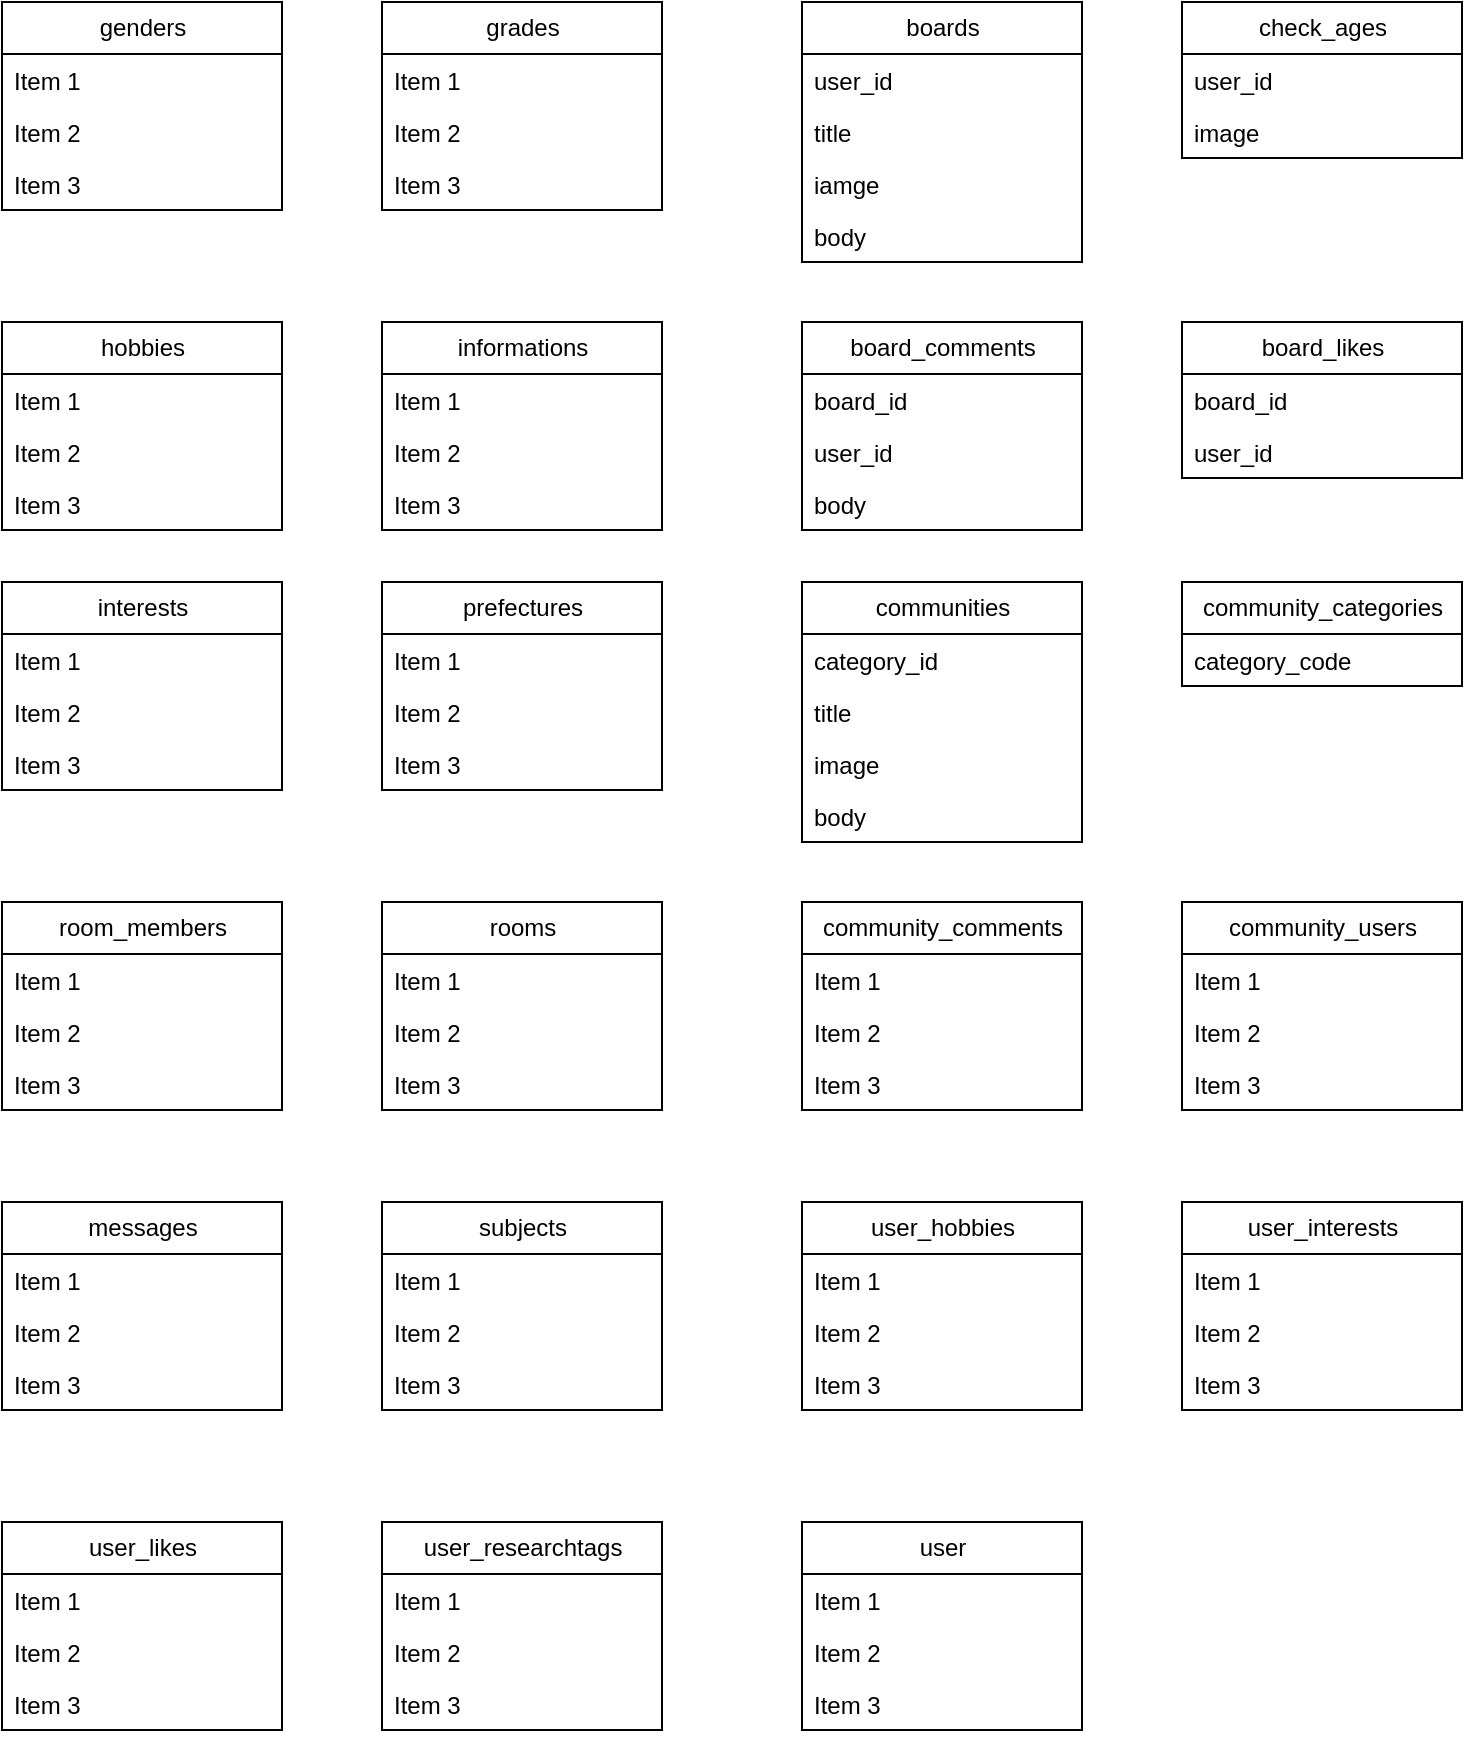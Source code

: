 <mxfile version="21.6.9" type="github">
  <diagram name="ページ1" id="6iewMTlWC3NffTtaYx-6">
    <mxGraphModel dx="1816" dy="517" grid="1" gridSize="10" guides="1" tooltips="1" connect="1" arrows="1" fold="1" page="1" pageScale="1" pageWidth="827" pageHeight="1169" math="0" shadow="0">
      <root>
        <mxCell id="0" />
        <mxCell id="1" parent="0" />
        <mxCell id="muuuqwQ-U8elbr1STzxw-1" value="board_comments" style="swimlane;fontStyle=0;childLayout=stackLayout;horizontal=1;startSize=26;fillColor=none;horizontalStack=0;resizeParent=1;resizeParentMax=0;resizeLast=0;collapsible=1;marginBottom=0;html=1;" vertex="1" parent="1">
          <mxGeometry x="330" y="280" width="140" height="104" as="geometry" />
        </mxCell>
        <mxCell id="muuuqwQ-U8elbr1STzxw-2" value="board_id" style="text;strokeColor=none;fillColor=none;align=left;verticalAlign=top;spacingLeft=4;spacingRight=4;overflow=hidden;rotatable=0;points=[[0,0.5],[1,0.5]];portConstraint=eastwest;whiteSpace=wrap;html=1;" vertex="1" parent="muuuqwQ-U8elbr1STzxw-1">
          <mxGeometry y="26" width="140" height="26" as="geometry" />
        </mxCell>
        <mxCell id="muuuqwQ-U8elbr1STzxw-3" value="user_id" style="text;strokeColor=none;fillColor=none;align=left;verticalAlign=top;spacingLeft=4;spacingRight=4;overflow=hidden;rotatable=0;points=[[0,0.5],[1,0.5]];portConstraint=eastwest;whiteSpace=wrap;html=1;" vertex="1" parent="muuuqwQ-U8elbr1STzxw-1">
          <mxGeometry y="52" width="140" height="26" as="geometry" />
        </mxCell>
        <mxCell id="muuuqwQ-U8elbr1STzxw-4" value="body" style="text;strokeColor=none;fillColor=none;align=left;verticalAlign=top;spacingLeft=4;spacingRight=4;overflow=hidden;rotatable=0;points=[[0,0.5],[1,0.5]];portConstraint=eastwest;whiteSpace=wrap;html=1;" vertex="1" parent="muuuqwQ-U8elbr1STzxw-1">
          <mxGeometry y="78" width="140" height="26" as="geometry" />
        </mxCell>
        <mxCell id="muuuqwQ-U8elbr1STzxw-5" value="board_likes" style="swimlane;fontStyle=0;childLayout=stackLayout;horizontal=1;startSize=26;fillColor=none;horizontalStack=0;resizeParent=1;resizeParentMax=0;resizeLast=0;collapsible=1;marginBottom=0;html=1;" vertex="1" parent="1">
          <mxGeometry x="520" y="280" width="140" height="78" as="geometry" />
        </mxCell>
        <mxCell id="muuuqwQ-U8elbr1STzxw-6" value="board_id" style="text;strokeColor=none;fillColor=none;align=left;verticalAlign=top;spacingLeft=4;spacingRight=4;overflow=hidden;rotatable=0;points=[[0,0.5],[1,0.5]];portConstraint=eastwest;whiteSpace=wrap;html=1;" vertex="1" parent="muuuqwQ-U8elbr1STzxw-5">
          <mxGeometry y="26" width="140" height="26" as="geometry" />
        </mxCell>
        <mxCell id="muuuqwQ-U8elbr1STzxw-7" value="user_id" style="text;strokeColor=none;fillColor=none;align=left;verticalAlign=top;spacingLeft=4;spacingRight=4;overflow=hidden;rotatable=0;points=[[0,0.5],[1,0.5]];portConstraint=eastwest;whiteSpace=wrap;html=1;" vertex="1" parent="muuuqwQ-U8elbr1STzxw-5">
          <mxGeometry y="52" width="140" height="26" as="geometry" />
        </mxCell>
        <mxCell id="muuuqwQ-U8elbr1STzxw-9" value="check_ages" style="swimlane;fontStyle=0;childLayout=stackLayout;horizontal=1;startSize=26;fillColor=none;horizontalStack=0;resizeParent=1;resizeParentMax=0;resizeLast=0;collapsible=1;marginBottom=0;html=1;" vertex="1" parent="1">
          <mxGeometry x="520" y="120" width="140" height="78" as="geometry" />
        </mxCell>
        <mxCell id="muuuqwQ-U8elbr1STzxw-10" value="user_id" style="text;strokeColor=none;fillColor=none;align=left;verticalAlign=top;spacingLeft=4;spacingRight=4;overflow=hidden;rotatable=0;points=[[0,0.5],[1,0.5]];portConstraint=eastwest;whiteSpace=wrap;html=1;" vertex="1" parent="muuuqwQ-U8elbr1STzxw-9">
          <mxGeometry y="26" width="140" height="26" as="geometry" />
        </mxCell>
        <mxCell id="muuuqwQ-U8elbr1STzxw-11" value="image" style="text;strokeColor=none;fillColor=none;align=left;verticalAlign=top;spacingLeft=4;spacingRight=4;overflow=hidden;rotatable=0;points=[[0,0.5],[1,0.5]];portConstraint=eastwest;whiteSpace=wrap;html=1;" vertex="1" parent="muuuqwQ-U8elbr1STzxw-9">
          <mxGeometry y="52" width="140" height="26" as="geometry" />
        </mxCell>
        <mxCell id="muuuqwQ-U8elbr1STzxw-13" value="boards" style="swimlane;fontStyle=0;childLayout=stackLayout;horizontal=1;startSize=26;fillColor=none;horizontalStack=0;resizeParent=1;resizeParentMax=0;resizeLast=0;collapsible=1;marginBottom=0;html=1;" vertex="1" parent="1">
          <mxGeometry x="330" y="120" width="140" height="130" as="geometry">
            <mxRectangle x="330" y="120" width="80" height="30" as="alternateBounds" />
          </mxGeometry>
        </mxCell>
        <mxCell id="muuuqwQ-U8elbr1STzxw-14" value="user_id" style="text;strokeColor=none;fillColor=none;align=left;verticalAlign=top;spacingLeft=4;spacingRight=4;overflow=hidden;rotatable=0;points=[[0,0.5],[1,0.5]];portConstraint=eastwest;whiteSpace=wrap;html=1;" vertex="1" parent="muuuqwQ-U8elbr1STzxw-13">
          <mxGeometry y="26" width="140" height="26" as="geometry" />
        </mxCell>
        <mxCell id="muuuqwQ-U8elbr1STzxw-15" value="title" style="text;strokeColor=none;fillColor=none;align=left;verticalAlign=top;spacingLeft=4;spacingRight=4;overflow=hidden;rotatable=0;points=[[0,0.5],[1,0.5]];portConstraint=eastwest;whiteSpace=wrap;html=1;" vertex="1" parent="muuuqwQ-U8elbr1STzxw-13">
          <mxGeometry y="52" width="140" height="26" as="geometry" />
        </mxCell>
        <mxCell id="muuuqwQ-U8elbr1STzxw-16" value="iamge" style="text;strokeColor=none;fillColor=none;align=left;verticalAlign=top;spacingLeft=4;spacingRight=4;overflow=hidden;rotatable=0;points=[[0,0.5],[1,0.5]];portConstraint=eastwest;whiteSpace=wrap;html=1;" vertex="1" parent="muuuqwQ-U8elbr1STzxw-13">
          <mxGeometry y="78" width="140" height="26" as="geometry" />
        </mxCell>
        <mxCell id="muuuqwQ-U8elbr1STzxw-101" value="body" style="text;strokeColor=none;fillColor=none;align=left;verticalAlign=top;spacingLeft=4;spacingRight=4;overflow=hidden;rotatable=0;points=[[0,0.5],[1,0.5]];portConstraint=eastwest;whiteSpace=wrap;html=1;" vertex="1" parent="muuuqwQ-U8elbr1STzxw-13">
          <mxGeometry y="104" width="140" height="26" as="geometry" />
        </mxCell>
        <mxCell id="muuuqwQ-U8elbr1STzxw-17" value="community_users" style="swimlane;fontStyle=0;childLayout=stackLayout;horizontal=1;startSize=26;fillColor=none;horizontalStack=0;resizeParent=1;resizeParentMax=0;resizeLast=0;collapsible=1;marginBottom=0;html=1;" vertex="1" parent="1">
          <mxGeometry x="520" y="570" width="140" height="104" as="geometry" />
        </mxCell>
        <mxCell id="muuuqwQ-U8elbr1STzxw-18" value="Item 1" style="text;strokeColor=none;fillColor=none;align=left;verticalAlign=top;spacingLeft=4;spacingRight=4;overflow=hidden;rotatable=0;points=[[0,0.5],[1,0.5]];portConstraint=eastwest;whiteSpace=wrap;html=1;" vertex="1" parent="muuuqwQ-U8elbr1STzxw-17">
          <mxGeometry y="26" width="140" height="26" as="geometry" />
        </mxCell>
        <mxCell id="muuuqwQ-U8elbr1STzxw-19" value="Item 2" style="text;strokeColor=none;fillColor=none;align=left;verticalAlign=top;spacingLeft=4;spacingRight=4;overflow=hidden;rotatable=0;points=[[0,0.5],[1,0.5]];portConstraint=eastwest;whiteSpace=wrap;html=1;" vertex="1" parent="muuuqwQ-U8elbr1STzxw-17">
          <mxGeometry y="52" width="140" height="26" as="geometry" />
        </mxCell>
        <mxCell id="muuuqwQ-U8elbr1STzxw-20" value="Item 3" style="text;strokeColor=none;fillColor=none;align=left;verticalAlign=top;spacingLeft=4;spacingRight=4;overflow=hidden;rotatable=0;points=[[0,0.5],[1,0.5]];portConstraint=eastwest;whiteSpace=wrap;html=1;" vertex="1" parent="muuuqwQ-U8elbr1STzxw-17">
          <mxGeometry y="78" width="140" height="26" as="geometry" />
        </mxCell>
        <mxCell id="muuuqwQ-U8elbr1STzxw-21" value="community_comments" style="swimlane;fontStyle=0;childLayout=stackLayout;horizontal=1;startSize=26;fillColor=none;horizontalStack=0;resizeParent=1;resizeParentMax=0;resizeLast=0;collapsible=1;marginBottom=0;html=1;" vertex="1" parent="1">
          <mxGeometry x="330" y="570" width="140" height="104" as="geometry" />
        </mxCell>
        <mxCell id="muuuqwQ-U8elbr1STzxw-22" value="Item 1" style="text;strokeColor=none;fillColor=none;align=left;verticalAlign=top;spacingLeft=4;spacingRight=4;overflow=hidden;rotatable=0;points=[[0,0.5],[1,0.5]];portConstraint=eastwest;whiteSpace=wrap;html=1;" vertex="1" parent="muuuqwQ-U8elbr1STzxw-21">
          <mxGeometry y="26" width="140" height="26" as="geometry" />
        </mxCell>
        <mxCell id="muuuqwQ-U8elbr1STzxw-23" value="Item 2" style="text;strokeColor=none;fillColor=none;align=left;verticalAlign=top;spacingLeft=4;spacingRight=4;overflow=hidden;rotatable=0;points=[[0,0.5],[1,0.5]];portConstraint=eastwest;whiteSpace=wrap;html=1;" vertex="1" parent="muuuqwQ-U8elbr1STzxw-21">
          <mxGeometry y="52" width="140" height="26" as="geometry" />
        </mxCell>
        <mxCell id="muuuqwQ-U8elbr1STzxw-24" value="Item 3" style="text;strokeColor=none;fillColor=none;align=left;verticalAlign=top;spacingLeft=4;spacingRight=4;overflow=hidden;rotatable=0;points=[[0,0.5],[1,0.5]];portConstraint=eastwest;whiteSpace=wrap;html=1;" vertex="1" parent="muuuqwQ-U8elbr1STzxw-21">
          <mxGeometry y="78" width="140" height="26" as="geometry" />
        </mxCell>
        <mxCell id="muuuqwQ-U8elbr1STzxw-25" value="communities" style="swimlane;fontStyle=0;childLayout=stackLayout;horizontal=1;startSize=26;fillColor=none;horizontalStack=0;resizeParent=1;resizeParentMax=0;resizeLast=0;collapsible=1;marginBottom=0;html=1;" vertex="1" parent="1">
          <mxGeometry x="330" y="410" width="140" height="130" as="geometry" />
        </mxCell>
        <mxCell id="muuuqwQ-U8elbr1STzxw-26" value="category_id" style="text;strokeColor=none;fillColor=none;align=left;verticalAlign=top;spacingLeft=4;spacingRight=4;overflow=hidden;rotatable=0;points=[[0,0.5],[1,0.5]];portConstraint=eastwest;whiteSpace=wrap;html=1;" vertex="1" parent="muuuqwQ-U8elbr1STzxw-25">
          <mxGeometry y="26" width="140" height="26" as="geometry" />
        </mxCell>
        <mxCell id="muuuqwQ-U8elbr1STzxw-27" value="title" style="text;strokeColor=none;fillColor=none;align=left;verticalAlign=top;spacingLeft=4;spacingRight=4;overflow=hidden;rotatable=0;points=[[0,0.5],[1,0.5]];portConstraint=eastwest;whiteSpace=wrap;html=1;" vertex="1" parent="muuuqwQ-U8elbr1STzxw-25">
          <mxGeometry y="52" width="140" height="26" as="geometry" />
        </mxCell>
        <mxCell id="muuuqwQ-U8elbr1STzxw-28" value="image" style="text;strokeColor=none;fillColor=none;align=left;verticalAlign=top;spacingLeft=4;spacingRight=4;overflow=hidden;rotatable=0;points=[[0,0.5],[1,0.5]];portConstraint=eastwest;whiteSpace=wrap;html=1;" vertex="1" parent="muuuqwQ-U8elbr1STzxw-25">
          <mxGeometry y="78" width="140" height="26" as="geometry" />
        </mxCell>
        <mxCell id="muuuqwQ-U8elbr1STzxw-102" value="body" style="text;strokeColor=none;fillColor=none;align=left;verticalAlign=top;spacingLeft=4;spacingRight=4;overflow=hidden;rotatable=0;points=[[0,0.5],[1,0.5]];portConstraint=eastwest;whiteSpace=wrap;html=1;" vertex="1" parent="muuuqwQ-U8elbr1STzxw-25">
          <mxGeometry y="104" width="140" height="26" as="geometry" />
        </mxCell>
        <mxCell id="muuuqwQ-U8elbr1STzxw-29" value="community_categories" style="swimlane;fontStyle=0;childLayout=stackLayout;horizontal=1;startSize=26;fillColor=none;horizontalStack=0;resizeParent=1;resizeParentMax=0;resizeLast=0;collapsible=1;marginBottom=0;html=1;" vertex="1" parent="1">
          <mxGeometry x="520" y="410" width="140" height="52" as="geometry" />
        </mxCell>
        <mxCell id="muuuqwQ-U8elbr1STzxw-30" value="category_code" style="text;strokeColor=none;fillColor=none;align=left;verticalAlign=top;spacingLeft=4;spacingRight=4;overflow=hidden;rotatable=0;points=[[0,0.5],[1,0.5]];portConstraint=eastwest;whiteSpace=wrap;html=1;" vertex="1" parent="muuuqwQ-U8elbr1STzxw-29">
          <mxGeometry y="26" width="140" height="26" as="geometry" />
        </mxCell>
        <mxCell id="muuuqwQ-U8elbr1STzxw-33" value="genders" style="swimlane;fontStyle=0;childLayout=stackLayout;horizontal=1;startSize=26;fillColor=none;horizontalStack=0;resizeParent=1;resizeParentMax=0;resizeLast=0;collapsible=1;marginBottom=0;html=1;" vertex="1" parent="1">
          <mxGeometry x="-70" y="120" width="140" height="104" as="geometry" />
        </mxCell>
        <mxCell id="muuuqwQ-U8elbr1STzxw-34" value="Item 1" style="text;strokeColor=none;fillColor=none;align=left;verticalAlign=top;spacingLeft=4;spacingRight=4;overflow=hidden;rotatable=0;points=[[0,0.5],[1,0.5]];portConstraint=eastwest;whiteSpace=wrap;html=1;" vertex="1" parent="muuuqwQ-U8elbr1STzxw-33">
          <mxGeometry y="26" width="140" height="26" as="geometry" />
        </mxCell>
        <mxCell id="muuuqwQ-U8elbr1STzxw-35" value="Item 2" style="text;strokeColor=none;fillColor=none;align=left;verticalAlign=top;spacingLeft=4;spacingRight=4;overflow=hidden;rotatable=0;points=[[0,0.5],[1,0.5]];portConstraint=eastwest;whiteSpace=wrap;html=1;" vertex="1" parent="muuuqwQ-U8elbr1STzxw-33">
          <mxGeometry y="52" width="140" height="26" as="geometry" />
        </mxCell>
        <mxCell id="muuuqwQ-U8elbr1STzxw-36" value="Item 3" style="text;strokeColor=none;fillColor=none;align=left;verticalAlign=top;spacingLeft=4;spacingRight=4;overflow=hidden;rotatable=0;points=[[0,0.5],[1,0.5]];portConstraint=eastwest;whiteSpace=wrap;html=1;" vertex="1" parent="muuuqwQ-U8elbr1STzxw-33">
          <mxGeometry y="78" width="140" height="26" as="geometry" />
        </mxCell>
        <mxCell id="muuuqwQ-U8elbr1STzxw-37" value="hobbies" style="swimlane;fontStyle=0;childLayout=stackLayout;horizontal=1;startSize=26;fillColor=none;horizontalStack=0;resizeParent=1;resizeParentMax=0;resizeLast=0;collapsible=1;marginBottom=0;html=1;" vertex="1" parent="1">
          <mxGeometry x="-70" y="280" width="140" height="104" as="geometry" />
        </mxCell>
        <mxCell id="muuuqwQ-U8elbr1STzxw-38" value="Item 1" style="text;strokeColor=none;fillColor=none;align=left;verticalAlign=top;spacingLeft=4;spacingRight=4;overflow=hidden;rotatable=0;points=[[0,0.5],[1,0.5]];portConstraint=eastwest;whiteSpace=wrap;html=1;" vertex="1" parent="muuuqwQ-U8elbr1STzxw-37">
          <mxGeometry y="26" width="140" height="26" as="geometry" />
        </mxCell>
        <mxCell id="muuuqwQ-U8elbr1STzxw-39" value="Item 2" style="text;strokeColor=none;fillColor=none;align=left;verticalAlign=top;spacingLeft=4;spacingRight=4;overflow=hidden;rotatable=0;points=[[0,0.5],[1,0.5]];portConstraint=eastwest;whiteSpace=wrap;html=1;" vertex="1" parent="muuuqwQ-U8elbr1STzxw-37">
          <mxGeometry y="52" width="140" height="26" as="geometry" />
        </mxCell>
        <mxCell id="muuuqwQ-U8elbr1STzxw-40" value="Item 3" style="text;strokeColor=none;fillColor=none;align=left;verticalAlign=top;spacingLeft=4;spacingRight=4;overflow=hidden;rotatable=0;points=[[0,0.5],[1,0.5]];portConstraint=eastwest;whiteSpace=wrap;html=1;" vertex="1" parent="muuuqwQ-U8elbr1STzxw-37">
          <mxGeometry y="78" width="140" height="26" as="geometry" />
        </mxCell>
        <mxCell id="muuuqwQ-U8elbr1STzxw-41" value="interests" style="swimlane;fontStyle=0;childLayout=stackLayout;horizontal=1;startSize=26;fillColor=none;horizontalStack=0;resizeParent=1;resizeParentMax=0;resizeLast=0;collapsible=1;marginBottom=0;html=1;" vertex="1" parent="1">
          <mxGeometry x="-70" y="410" width="140" height="104" as="geometry" />
        </mxCell>
        <mxCell id="muuuqwQ-U8elbr1STzxw-42" value="Item 1" style="text;strokeColor=none;fillColor=none;align=left;verticalAlign=top;spacingLeft=4;spacingRight=4;overflow=hidden;rotatable=0;points=[[0,0.5],[1,0.5]];portConstraint=eastwest;whiteSpace=wrap;html=1;" vertex="1" parent="muuuqwQ-U8elbr1STzxw-41">
          <mxGeometry y="26" width="140" height="26" as="geometry" />
        </mxCell>
        <mxCell id="muuuqwQ-U8elbr1STzxw-43" value="Item 2" style="text;strokeColor=none;fillColor=none;align=left;verticalAlign=top;spacingLeft=4;spacingRight=4;overflow=hidden;rotatable=0;points=[[0,0.5],[1,0.5]];portConstraint=eastwest;whiteSpace=wrap;html=1;" vertex="1" parent="muuuqwQ-U8elbr1STzxw-41">
          <mxGeometry y="52" width="140" height="26" as="geometry" />
        </mxCell>
        <mxCell id="muuuqwQ-U8elbr1STzxw-44" value="Item 3" style="text;strokeColor=none;fillColor=none;align=left;verticalAlign=top;spacingLeft=4;spacingRight=4;overflow=hidden;rotatable=0;points=[[0,0.5],[1,0.5]];portConstraint=eastwest;whiteSpace=wrap;html=1;" vertex="1" parent="muuuqwQ-U8elbr1STzxw-41">
          <mxGeometry y="78" width="140" height="26" as="geometry" />
        </mxCell>
        <mxCell id="muuuqwQ-U8elbr1STzxw-45" value="prefectures" style="swimlane;fontStyle=0;childLayout=stackLayout;horizontal=1;startSize=26;fillColor=none;horizontalStack=0;resizeParent=1;resizeParentMax=0;resizeLast=0;collapsible=1;marginBottom=0;html=1;" vertex="1" parent="1">
          <mxGeometry x="120" y="410" width="140" height="104" as="geometry" />
        </mxCell>
        <mxCell id="muuuqwQ-U8elbr1STzxw-46" value="Item 1" style="text;strokeColor=none;fillColor=none;align=left;verticalAlign=top;spacingLeft=4;spacingRight=4;overflow=hidden;rotatable=0;points=[[0,0.5],[1,0.5]];portConstraint=eastwest;whiteSpace=wrap;html=1;" vertex="1" parent="muuuqwQ-U8elbr1STzxw-45">
          <mxGeometry y="26" width="140" height="26" as="geometry" />
        </mxCell>
        <mxCell id="muuuqwQ-U8elbr1STzxw-47" value="Item 2" style="text;strokeColor=none;fillColor=none;align=left;verticalAlign=top;spacingLeft=4;spacingRight=4;overflow=hidden;rotatable=0;points=[[0,0.5],[1,0.5]];portConstraint=eastwest;whiteSpace=wrap;html=1;" vertex="1" parent="muuuqwQ-U8elbr1STzxw-45">
          <mxGeometry y="52" width="140" height="26" as="geometry" />
        </mxCell>
        <mxCell id="muuuqwQ-U8elbr1STzxw-48" value="Item 3" style="text;strokeColor=none;fillColor=none;align=left;verticalAlign=top;spacingLeft=4;spacingRight=4;overflow=hidden;rotatable=0;points=[[0,0.5],[1,0.5]];portConstraint=eastwest;whiteSpace=wrap;html=1;" vertex="1" parent="muuuqwQ-U8elbr1STzxw-45">
          <mxGeometry y="78" width="140" height="26" as="geometry" />
        </mxCell>
        <mxCell id="muuuqwQ-U8elbr1STzxw-49" value="informations" style="swimlane;fontStyle=0;childLayout=stackLayout;horizontal=1;startSize=26;fillColor=none;horizontalStack=0;resizeParent=1;resizeParentMax=0;resizeLast=0;collapsible=1;marginBottom=0;html=1;" vertex="1" parent="1">
          <mxGeometry x="120" y="280" width="140" height="104" as="geometry" />
        </mxCell>
        <mxCell id="muuuqwQ-U8elbr1STzxw-50" value="Item 1" style="text;strokeColor=none;fillColor=none;align=left;verticalAlign=top;spacingLeft=4;spacingRight=4;overflow=hidden;rotatable=0;points=[[0,0.5],[1,0.5]];portConstraint=eastwest;whiteSpace=wrap;html=1;" vertex="1" parent="muuuqwQ-U8elbr1STzxw-49">
          <mxGeometry y="26" width="140" height="26" as="geometry" />
        </mxCell>
        <mxCell id="muuuqwQ-U8elbr1STzxw-51" value="Item 2" style="text;strokeColor=none;fillColor=none;align=left;verticalAlign=top;spacingLeft=4;spacingRight=4;overflow=hidden;rotatable=0;points=[[0,0.5],[1,0.5]];portConstraint=eastwest;whiteSpace=wrap;html=1;" vertex="1" parent="muuuqwQ-U8elbr1STzxw-49">
          <mxGeometry y="52" width="140" height="26" as="geometry" />
        </mxCell>
        <mxCell id="muuuqwQ-U8elbr1STzxw-52" value="Item 3" style="text;strokeColor=none;fillColor=none;align=left;verticalAlign=top;spacingLeft=4;spacingRight=4;overflow=hidden;rotatable=0;points=[[0,0.5],[1,0.5]];portConstraint=eastwest;whiteSpace=wrap;html=1;" vertex="1" parent="muuuqwQ-U8elbr1STzxw-49">
          <mxGeometry y="78" width="140" height="26" as="geometry" />
        </mxCell>
        <mxCell id="muuuqwQ-U8elbr1STzxw-53" value="grades" style="swimlane;fontStyle=0;childLayout=stackLayout;horizontal=1;startSize=26;fillColor=none;horizontalStack=0;resizeParent=1;resizeParentMax=0;resizeLast=0;collapsible=1;marginBottom=0;html=1;" vertex="1" parent="1">
          <mxGeometry x="120" y="120" width="140" height="104" as="geometry" />
        </mxCell>
        <mxCell id="muuuqwQ-U8elbr1STzxw-54" value="Item 1" style="text;strokeColor=none;fillColor=none;align=left;verticalAlign=top;spacingLeft=4;spacingRight=4;overflow=hidden;rotatable=0;points=[[0,0.5],[1,0.5]];portConstraint=eastwest;whiteSpace=wrap;html=1;" vertex="1" parent="muuuqwQ-U8elbr1STzxw-53">
          <mxGeometry y="26" width="140" height="26" as="geometry" />
        </mxCell>
        <mxCell id="muuuqwQ-U8elbr1STzxw-55" value="Item 2" style="text;strokeColor=none;fillColor=none;align=left;verticalAlign=top;spacingLeft=4;spacingRight=4;overflow=hidden;rotatable=0;points=[[0,0.5],[1,0.5]];portConstraint=eastwest;whiteSpace=wrap;html=1;" vertex="1" parent="muuuqwQ-U8elbr1STzxw-53">
          <mxGeometry y="52" width="140" height="26" as="geometry" />
        </mxCell>
        <mxCell id="muuuqwQ-U8elbr1STzxw-56" value="Item 3" style="text;strokeColor=none;fillColor=none;align=left;verticalAlign=top;spacingLeft=4;spacingRight=4;overflow=hidden;rotatable=0;points=[[0,0.5],[1,0.5]];portConstraint=eastwest;whiteSpace=wrap;html=1;" vertex="1" parent="muuuqwQ-U8elbr1STzxw-53">
          <mxGeometry y="78" width="140" height="26" as="geometry" />
        </mxCell>
        <mxCell id="muuuqwQ-U8elbr1STzxw-57" value="rooms" style="swimlane;fontStyle=0;childLayout=stackLayout;horizontal=1;startSize=26;fillColor=none;horizontalStack=0;resizeParent=1;resizeParentMax=0;resizeLast=0;collapsible=1;marginBottom=0;html=1;" vertex="1" parent="1">
          <mxGeometry x="120" y="570" width="140" height="104" as="geometry" />
        </mxCell>
        <mxCell id="muuuqwQ-U8elbr1STzxw-58" value="Item 1" style="text;strokeColor=none;fillColor=none;align=left;verticalAlign=top;spacingLeft=4;spacingRight=4;overflow=hidden;rotatable=0;points=[[0,0.5],[1,0.5]];portConstraint=eastwest;whiteSpace=wrap;html=1;" vertex="1" parent="muuuqwQ-U8elbr1STzxw-57">
          <mxGeometry y="26" width="140" height="26" as="geometry" />
        </mxCell>
        <mxCell id="muuuqwQ-U8elbr1STzxw-59" value="Item 2" style="text;strokeColor=none;fillColor=none;align=left;verticalAlign=top;spacingLeft=4;spacingRight=4;overflow=hidden;rotatable=0;points=[[0,0.5],[1,0.5]];portConstraint=eastwest;whiteSpace=wrap;html=1;" vertex="1" parent="muuuqwQ-U8elbr1STzxw-57">
          <mxGeometry y="52" width="140" height="26" as="geometry" />
        </mxCell>
        <mxCell id="muuuqwQ-U8elbr1STzxw-60" value="Item 3" style="text;strokeColor=none;fillColor=none;align=left;verticalAlign=top;spacingLeft=4;spacingRight=4;overflow=hidden;rotatable=0;points=[[0,0.5],[1,0.5]];portConstraint=eastwest;whiteSpace=wrap;html=1;" vertex="1" parent="muuuqwQ-U8elbr1STzxw-57">
          <mxGeometry y="78" width="140" height="26" as="geometry" />
        </mxCell>
        <mxCell id="muuuqwQ-U8elbr1STzxw-61" value="room_members" style="swimlane;fontStyle=0;childLayout=stackLayout;horizontal=1;startSize=26;fillColor=none;horizontalStack=0;resizeParent=1;resizeParentMax=0;resizeLast=0;collapsible=1;marginBottom=0;html=1;" vertex="1" parent="1">
          <mxGeometry x="-70" y="570" width="140" height="104" as="geometry" />
        </mxCell>
        <mxCell id="muuuqwQ-U8elbr1STzxw-62" value="Item 1" style="text;strokeColor=none;fillColor=none;align=left;verticalAlign=top;spacingLeft=4;spacingRight=4;overflow=hidden;rotatable=0;points=[[0,0.5],[1,0.5]];portConstraint=eastwest;whiteSpace=wrap;html=1;" vertex="1" parent="muuuqwQ-U8elbr1STzxw-61">
          <mxGeometry y="26" width="140" height="26" as="geometry" />
        </mxCell>
        <mxCell id="muuuqwQ-U8elbr1STzxw-63" value="Item 2" style="text;strokeColor=none;fillColor=none;align=left;verticalAlign=top;spacingLeft=4;spacingRight=4;overflow=hidden;rotatable=0;points=[[0,0.5],[1,0.5]];portConstraint=eastwest;whiteSpace=wrap;html=1;" vertex="1" parent="muuuqwQ-U8elbr1STzxw-61">
          <mxGeometry y="52" width="140" height="26" as="geometry" />
        </mxCell>
        <mxCell id="muuuqwQ-U8elbr1STzxw-64" value="Item 3" style="text;strokeColor=none;fillColor=none;align=left;verticalAlign=top;spacingLeft=4;spacingRight=4;overflow=hidden;rotatable=0;points=[[0,0.5],[1,0.5]];portConstraint=eastwest;whiteSpace=wrap;html=1;" vertex="1" parent="muuuqwQ-U8elbr1STzxw-61">
          <mxGeometry y="78" width="140" height="26" as="geometry" />
        </mxCell>
        <mxCell id="muuuqwQ-U8elbr1STzxw-65" value="messages" style="swimlane;fontStyle=0;childLayout=stackLayout;horizontal=1;startSize=26;fillColor=none;horizontalStack=0;resizeParent=1;resizeParentMax=0;resizeLast=0;collapsible=1;marginBottom=0;html=1;" vertex="1" parent="1">
          <mxGeometry x="-70" y="720" width="140" height="104" as="geometry" />
        </mxCell>
        <mxCell id="muuuqwQ-U8elbr1STzxw-66" value="Item 1" style="text;strokeColor=none;fillColor=none;align=left;verticalAlign=top;spacingLeft=4;spacingRight=4;overflow=hidden;rotatable=0;points=[[0,0.5],[1,0.5]];portConstraint=eastwest;whiteSpace=wrap;html=1;" vertex="1" parent="muuuqwQ-U8elbr1STzxw-65">
          <mxGeometry y="26" width="140" height="26" as="geometry" />
        </mxCell>
        <mxCell id="muuuqwQ-U8elbr1STzxw-67" value="Item 2" style="text;strokeColor=none;fillColor=none;align=left;verticalAlign=top;spacingLeft=4;spacingRight=4;overflow=hidden;rotatable=0;points=[[0,0.5],[1,0.5]];portConstraint=eastwest;whiteSpace=wrap;html=1;" vertex="1" parent="muuuqwQ-U8elbr1STzxw-65">
          <mxGeometry y="52" width="140" height="26" as="geometry" />
        </mxCell>
        <mxCell id="muuuqwQ-U8elbr1STzxw-68" value="Item 3" style="text;strokeColor=none;fillColor=none;align=left;verticalAlign=top;spacingLeft=4;spacingRight=4;overflow=hidden;rotatable=0;points=[[0,0.5],[1,0.5]];portConstraint=eastwest;whiteSpace=wrap;html=1;" vertex="1" parent="muuuqwQ-U8elbr1STzxw-65">
          <mxGeometry y="78" width="140" height="26" as="geometry" />
        </mxCell>
        <mxCell id="muuuqwQ-U8elbr1STzxw-69" value="subjects" style="swimlane;fontStyle=0;childLayout=stackLayout;horizontal=1;startSize=26;fillColor=none;horizontalStack=0;resizeParent=1;resizeParentMax=0;resizeLast=0;collapsible=1;marginBottom=0;html=1;" vertex="1" parent="1">
          <mxGeometry x="120" y="720" width="140" height="104" as="geometry" />
        </mxCell>
        <mxCell id="muuuqwQ-U8elbr1STzxw-70" value="Item 1" style="text;strokeColor=none;fillColor=none;align=left;verticalAlign=top;spacingLeft=4;spacingRight=4;overflow=hidden;rotatable=0;points=[[0,0.5],[1,0.5]];portConstraint=eastwest;whiteSpace=wrap;html=1;" vertex="1" parent="muuuqwQ-U8elbr1STzxw-69">
          <mxGeometry y="26" width="140" height="26" as="geometry" />
        </mxCell>
        <mxCell id="muuuqwQ-U8elbr1STzxw-71" value="Item 2" style="text;strokeColor=none;fillColor=none;align=left;verticalAlign=top;spacingLeft=4;spacingRight=4;overflow=hidden;rotatable=0;points=[[0,0.5],[1,0.5]];portConstraint=eastwest;whiteSpace=wrap;html=1;" vertex="1" parent="muuuqwQ-U8elbr1STzxw-69">
          <mxGeometry y="52" width="140" height="26" as="geometry" />
        </mxCell>
        <mxCell id="muuuqwQ-U8elbr1STzxw-72" value="Item 3" style="text;strokeColor=none;fillColor=none;align=left;verticalAlign=top;spacingLeft=4;spacingRight=4;overflow=hidden;rotatable=0;points=[[0,0.5],[1,0.5]];portConstraint=eastwest;whiteSpace=wrap;html=1;" vertex="1" parent="muuuqwQ-U8elbr1STzxw-69">
          <mxGeometry y="78" width="140" height="26" as="geometry" />
        </mxCell>
        <mxCell id="muuuqwQ-U8elbr1STzxw-73" value="user_hobbies" style="swimlane;fontStyle=0;childLayout=stackLayout;horizontal=1;startSize=26;fillColor=none;horizontalStack=0;resizeParent=1;resizeParentMax=0;resizeLast=0;collapsible=1;marginBottom=0;html=1;" vertex="1" parent="1">
          <mxGeometry x="330" y="720" width="140" height="104" as="geometry" />
        </mxCell>
        <mxCell id="muuuqwQ-U8elbr1STzxw-74" value="Item 1" style="text;strokeColor=none;fillColor=none;align=left;verticalAlign=top;spacingLeft=4;spacingRight=4;overflow=hidden;rotatable=0;points=[[0,0.5],[1,0.5]];portConstraint=eastwest;whiteSpace=wrap;html=1;" vertex="1" parent="muuuqwQ-U8elbr1STzxw-73">
          <mxGeometry y="26" width="140" height="26" as="geometry" />
        </mxCell>
        <mxCell id="muuuqwQ-U8elbr1STzxw-75" value="Item 2" style="text;strokeColor=none;fillColor=none;align=left;verticalAlign=top;spacingLeft=4;spacingRight=4;overflow=hidden;rotatable=0;points=[[0,0.5],[1,0.5]];portConstraint=eastwest;whiteSpace=wrap;html=1;" vertex="1" parent="muuuqwQ-U8elbr1STzxw-73">
          <mxGeometry y="52" width="140" height="26" as="geometry" />
        </mxCell>
        <mxCell id="muuuqwQ-U8elbr1STzxw-76" value="Item 3" style="text;strokeColor=none;fillColor=none;align=left;verticalAlign=top;spacingLeft=4;spacingRight=4;overflow=hidden;rotatable=0;points=[[0,0.5],[1,0.5]];portConstraint=eastwest;whiteSpace=wrap;html=1;" vertex="1" parent="muuuqwQ-U8elbr1STzxw-73">
          <mxGeometry y="78" width="140" height="26" as="geometry" />
        </mxCell>
        <mxCell id="muuuqwQ-U8elbr1STzxw-77" value="user_interests" style="swimlane;fontStyle=0;childLayout=stackLayout;horizontal=1;startSize=26;fillColor=none;horizontalStack=0;resizeParent=1;resizeParentMax=0;resizeLast=0;collapsible=1;marginBottom=0;html=1;" vertex="1" parent="1">
          <mxGeometry x="520" y="720" width="140" height="104" as="geometry" />
        </mxCell>
        <mxCell id="muuuqwQ-U8elbr1STzxw-78" value="Item 1" style="text;strokeColor=none;fillColor=none;align=left;verticalAlign=top;spacingLeft=4;spacingRight=4;overflow=hidden;rotatable=0;points=[[0,0.5],[1,0.5]];portConstraint=eastwest;whiteSpace=wrap;html=1;" vertex="1" parent="muuuqwQ-U8elbr1STzxw-77">
          <mxGeometry y="26" width="140" height="26" as="geometry" />
        </mxCell>
        <mxCell id="muuuqwQ-U8elbr1STzxw-79" value="Item 2" style="text;strokeColor=none;fillColor=none;align=left;verticalAlign=top;spacingLeft=4;spacingRight=4;overflow=hidden;rotatable=0;points=[[0,0.5],[1,0.5]];portConstraint=eastwest;whiteSpace=wrap;html=1;" vertex="1" parent="muuuqwQ-U8elbr1STzxw-77">
          <mxGeometry y="52" width="140" height="26" as="geometry" />
        </mxCell>
        <mxCell id="muuuqwQ-U8elbr1STzxw-80" value="Item 3" style="text;strokeColor=none;fillColor=none;align=left;verticalAlign=top;spacingLeft=4;spacingRight=4;overflow=hidden;rotatable=0;points=[[0,0.5],[1,0.5]];portConstraint=eastwest;whiteSpace=wrap;html=1;" vertex="1" parent="muuuqwQ-U8elbr1STzxw-77">
          <mxGeometry y="78" width="140" height="26" as="geometry" />
        </mxCell>
        <mxCell id="muuuqwQ-U8elbr1STzxw-85" value="user" style="swimlane;fontStyle=0;childLayout=stackLayout;horizontal=1;startSize=26;fillColor=none;horizontalStack=0;resizeParent=1;resizeParentMax=0;resizeLast=0;collapsible=1;marginBottom=0;html=1;" vertex="1" parent="1">
          <mxGeometry x="330" y="880" width="140" height="104" as="geometry" />
        </mxCell>
        <mxCell id="muuuqwQ-U8elbr1STzxw-86" value="Item 1" style="text;strokeColor=none;fillColor=none;align=left;verticalAlign=top;spacingLeft=4;spacingRight=4;overflow=hidden;rotatable=0;points=[[0,0.5],[1,0.5]];portConstraint=eastwest;whiteSpace=wrap;html=1;" vertex="1" parent="muuuqwQ-U8elbr1STzxw-85">
          <mxGeometry y="26" width="140" height="26" as="geometry" />
        </mxCell>
        <mxCell id="muuuqwQ-U8elbr1STzxw-87" value="Item 2" style="text;strokeColor=none;fillColor=none;align=left;verticalAlign=top;spacingLeft=4;spacingRight=4;overflow=hidden;rotatable=0;points=[[0,0.5],[1,0.5]];portConstraint=eastwest;whiteSpace=wrap;html=1;" vertex="1" parent="muuuqwQ-U8elbr1STzxw-85">
          <mxGeometry y="52" width="140" height="26" as="geometry" />
        </mxCell>
        <mxCell id="muuuqwQ-U8elbr1STzxw-88" value="Item 3" style="text;strokeColor=none;fillColor=none;align=left;verticalAlign=top;spacingLeft=4;spacingRight=4;overflow=hidden;rotatable=0;points=[[0,0.5],[1,0.5]];portConstraint=eastwest;whiteSpace=wrap;html=1;" vertex="1" parent="muuuqwQ-U8elbr1STzxw-85">
          <mxGeometry y="78" width="140" height="26" as="geometry" />
        </mxCell>
        <mxCell id="muuuqwQ-U8elbr1STzxw-89" value="user_researchtags" style="swimlane;fontStyle=0;childLayout=stackLayout;horizontal=1;startSize=26;fillColor=none;horizontalStack=0;resizeParent=1;resizeParentMax=0;resizeLast=0;collapsible=1;marginBottom=0;html=1;" vertex="1" parent="1">
          <mxGeometry x="120" y="880" width="140" height="104" as="geometry" />
        </mxCell>
        <mxCell id="muuuqwQ-U8elbr1STzxw-90" value="Item 1" style="text;strokeColor=none;fillColor=none;align=left;verticalAlign=top;spacingLeft=4;spacingRight=4;overflow=hidden;rotatable=0;points=[[0,0.5],[1,0.5]];portConstraint=eastwest;whiteSpace=wrap;html=1;" vertex="1" parent="muuuqwQ-U8elbr1STzxw-89">
          <mxGeometry y="26" width="140" height="26" as="geometry" />
        </mxCell>
        <mxCell id="muuuqwQ-U8elbr1STzxw-91" value="Item 2" style="text;strokeColor=none;fillColor=none;align=left;verticalAlign=top;spacingLeft=4;spacingRight=4;overflow=hidden;rotatable=0;points=[[0,0.5],[1,0.5]];portConstraint=eastwest;whiteSpace=wrap;html=1;" vertex="1" parent="muuuqwQ-U8elbr1STzxw-89">
          <mxGeometry y="52" width="140" height="26" as="geometry" />
        </mxCell>
        <mxCell id="muuuqwQ-U8elbr1STzxw-92" value="Item 3" style="text;strokeColor=none;fillColor=none;align=left;verticalAlign=top;spacingLeft=4;spacingRight=4;overflow=hidden;rotatable=0;points=[[0,0.5],[1,0.5]];portConstraint=eastwest;whiteSpace=wrap;html=1;" vertex="1" parent="muuuqwQ-U8elbr1STzxw-89">
          <mxGeometry y="78" width="140" height="26" as="geometry" />
        </mxCell>
        <mxCell id="muuuqwQ-U8elbr1STzxw-93" value="user_likes" style="swimlane;fontStyle=0;childLayout=stackLayout;horizontal=1;startSize=26;fillColor=none;horizontalStack=0;resizeParent=1;resizeParentMax=0;resizeLast=0;collapsible=1;marginBottom=0;html=1;" vertex="1" parent="1">
          <mxGeometry x="-70" y="880" width="140" height="104" as="geometry" />
        </mxCell>
        <mxCell id="muuuqwQ-U8elbr1STzxw-94" value="Item 1" style="text;strokeColor=none;fillColor=none;align=left;verticalAlign=top;spacingLeft=4;spacingRight=4;overflow=hidden;rotatable=0;points=[[0,0.5],[1,0.5]];portConstraint=eastwest;whiteSpace=wrap;html=1;" vertex="1" parent="muuuqwQ-U8elbr1STzxw-93">
          <mxGeometry y="26" width="140" height="26" as="geometry" />
        </mxCell>
        <mxCell id="muuuqwQ-U8elbr1STzxw-95" value="Item 2" style="text;strokeColor=none;fillColor=none;align=left;verticalAlign=top;spacingLeft=4;spacingRight=4;overflow=hidden;rotatable=0;points=[[0,0.5],[1,0.5]];portConstraint=eastwest;whiteSpace=wrap;html=1;" vertex="1" parent="muuuqwQ-U8elbr1STzxw-93">
          <mxGeometry y="52" width="140" height="26" as="geometry" />
        </mxCell>
        <mxCell id="muuuqwQ-U8elbr1STzxw-96" value="Item 3" style="text;strokeColor=none;fillColor=none;align=left;verticalAlign=top;spacingLeft=4;spacingRight=4;overflow=hidden;rotatable=0;points=[[0,0.5],[1,0.5]];portConstraint=eastwest;whiteSpace=wrap;html=1;" vertex="1" parent="muuuqwQ-U8elbr1STzxw-93">
          <mxGeometry y="78" width="140" height="26" as="geometry" />
        </mxCell>
      </root>
    </mxGraphModel>
  </diagram>
</mxfile>
